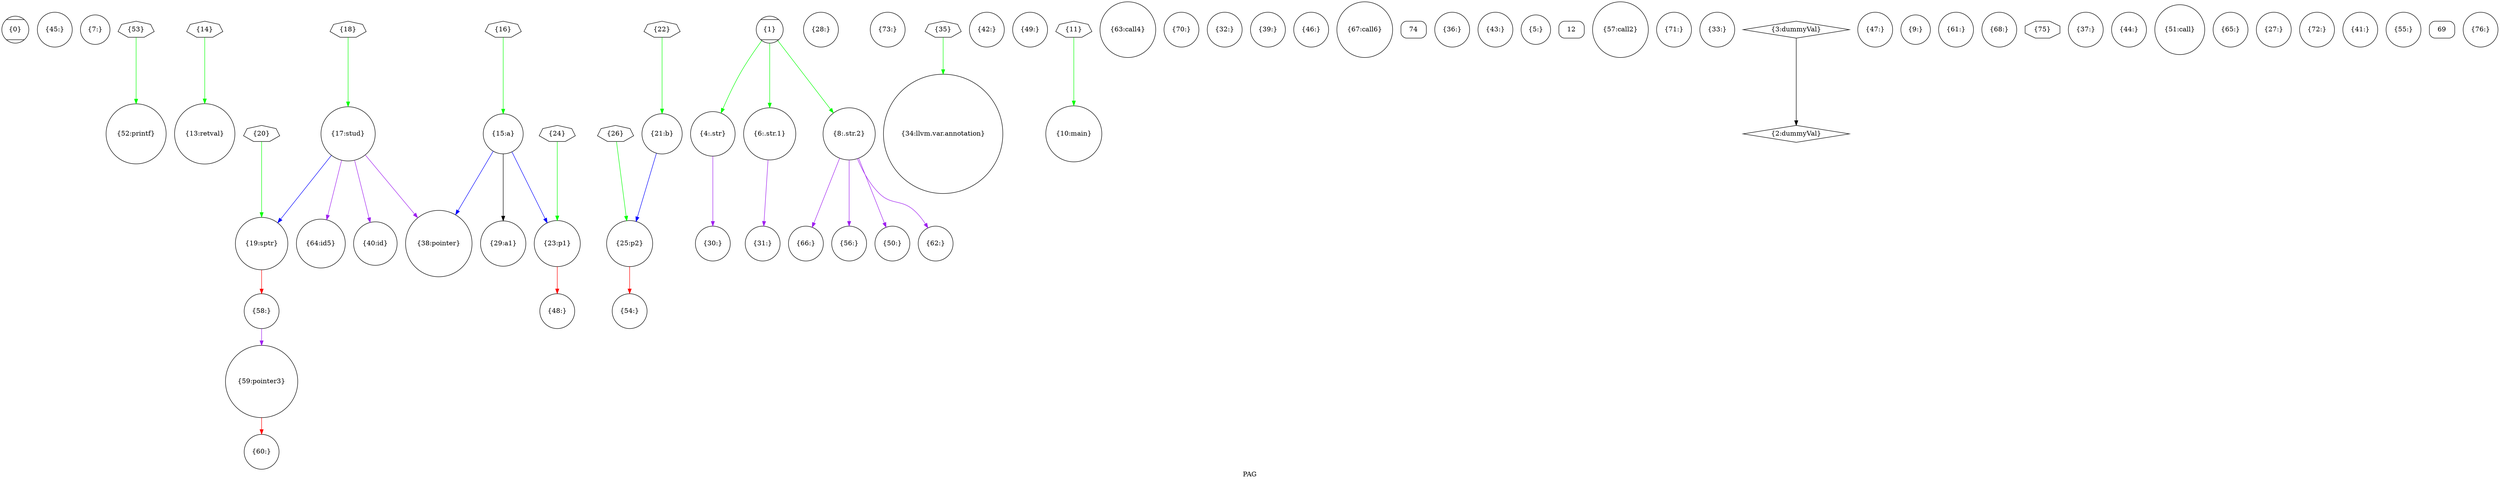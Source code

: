 digraph "PAG" {
	label="PAG";

	Node0x6fd03a0 [shape=record,shape=Mcircle,label="{0}"];
	Node0x6fe45e0 [shape=record,shape=circle,label="{45:}"];
	Node0x6fe1e20 [shape=record,shape=circle,label="{7:}"];
	Node0x6fe30d0 [shape=record,shape=circle,label="{52:printf}"];
	Node0x6fe58e0 [shape=record,shape=septagon,label="{14}"];
	Node0x6fe58e0 -> Node0x6fe2a50[color=green];
	Node0x6fe2230 [shape=record,shape=circle,label="{59:pointer3}"];
	Node0x6fe2230 -> Node0x6fe24a0[color=red];
	Node0x6fe2cc0 [shape=record,shape=circle,label="{21:b}"];
	Node0x6fe2cc0 -> Node0x6fe3410[color=blue];
	Node0x6fe1870 [shape=record,shape=circle,label="{66:}"];
	Node0x6fe31a0 [shape=record,shape=circle,label="{28:}"];
	Node0x6fe4920 [shape=record,shape=circle,label="{73:}"];
	Node0x6fe55a0 [shape=record,shape=septagon,label="{35}"];
	Node0x6fe55a0 -> Node0x6fe17a0[color=green];
	Node0x6fe4780 [shape=record,shape=circle,label="{42:}"];
	Node0x6fe1ef0 [shape=record,shape=circle,label="{4:.str}"];
	Node0x6fe1ef0 -> Node0x6fe2bf0[color=purple];
	Node0x6fe1a10 [shape=record,shape=circle,label="{49:}"];
	Node0x6fe5c20 [shape=record,shape=septagon,label="{11}"];
	Node0x6fe5c20 -> Node0x6fe49f0[color=green];
	Node0x6fe2160 [shape=record,shape=circle,label="{56:}"];
	Node0x6fe5810 [shape=record,shape=septagon,label="{18}"];
	Node0x6fe5810 -> Node0x6fe2640[color=green];
	Node0x6fe1d50 [shape=record,shape=circle,label="{63:call4}"];
	Node0x6fe3410 [shape=record,shape=circle,label="{25:p2}"];
	Node0x6fe3410 -> Node0x6fe4440[color=red];
	Node0x6fe34e0 [shape=record,shape=circle,label="{70:}"];
	Node0x6fe28b0 [shape=record,shape=circle,label="{32:}"];
	Node0x6fe4510 [shape=record,shape=circle,label="{39:}"];
	Node0x6fd0470 [shape=record,shape=Mcircle,label="{1}"];
	Node0x6fd0470 -> Node0x6fe1ef0[color=green];
	Node0x6fd0470 -> Node0x6fe3340[color=green];
	Node0x6fd0470 -> Node0x6fe38f0[color=green];
	Node0x6fe1fc0 [shape=record,shape=circle,label="{46:}"];
	Node0x6fe38f0 [shape=record,shape=circle,label="{8:.str.2}"];
	Node0x6fe38f0 -> Node0x6fe27e0[color=purple];
	Node0x6fe38f0 -> Node0x6fe2160[color=purple];
	Node0x6fe38f0 -> Node0x6fe1c80[color=purple];
	Node0x6fe38f0 -> Node0x6fe1870[color=purple];
	Node0x6fe5b50 [shape=record,shape=septagon,label="{53}"];
	Node0x6fe5b50 -> Node0x6fe30d0[color=green];
	Node0x6fe1940 [shape=record,shape=circle,label="{15:a}"];
	Node0x6fe1940 -> Node0x6fe3680[color=black];
	Node0x6fe1940 -> Node0x6fe2b20[color=blue];
	Node0x6fe1940 -> Node0x6fde480[color=blue];
	Node0x6fe24a0 [shape=record,shape=circle,label="{60:}"];
	Node0x6fe5a80 [shape=record,shape=septagon,label="{22}"];
	Node0x6fe5a80 -> Node0x6fe2cc0[color=green];
	Node0x6fde6f0 [shape=record,shape=circle,label="{67:call6}"];
	Node0x6fe3680 [shape=record,shape=circle,label="{29:a1}"];
	Node0x6fe5e90 [shape=record,shape=Mrecord,label="{74}"];
	Node0x6fe3000 [shape=record,shape=circle,label="{36:}"];
	Node0x6fe4ac0 [shape=record,shape=circle,label="{43:}"];
	Node0x6fde550 [shape=record,shape=circle,label="{5:}"];
	Node0x6fe27e0 [shape=record,shape=circle,label="{50:}"];
	Node0x6fe5f60 [shape=record,shape=Mrecord,label="{12}"];
	Node0x6fe3a90 [shape=record,shape=circle,label="{57:call2}"];
	Node0x6fe2090 [shape=record,shape=circle,label="{19:sptr}"];
	Node0x6fe2090 -> Node0x6fe2300[color=red];
	Node0x6fe3270 [shape=record,shape=circle,label="{64:id5}"];
	Node0x6fe5cf0 [shape=record,shape=septagon,label="{26}"];
	Node0x6fe5cf0 -> Node0x6fe3410[color=green];
	Node0x6fe35b0 [shape=record,shape=circle,label="{71:}"];
	Node0x6fe1bb0 [shape=record,shape=circle,label="{33:}"];
	Node0x6fe3820 [shape=record,shape=circle,label="{40:id}"];
	Node0x6fde7c0 [shape=record,shape=diamond,label="{2:dummyVal}"];
	Node0x6fe2570 [shape=record,shape=circle,label="{47:}"];
	Node0x6fe2e60 [shape=record,shape=circle,label="{9:}"];
	Node0x6fe4440 [shape=record,shape=circle,label="{54:}"];
	Node0x6fe5670 [shape=record,shape=septagon,label="{16}"];
	Node0x6fe5670 -> Node0x6fe1940[color=green];
	Node0x6fe1ae0 [shape=record,shape=circle,label="{61:}"];
	Node0x6fe2b20 [shape=record,shape=circle,label="{23:p1}"];
	Node0x6fe2b20 -> Node0x6fe2710[color=red];
	Node0x6fde620 [shape=record,shape=circle,label="{68:}"];
	Node0x6fe2bf0 [shape=record,shape=circle,label="{30:}"];
	Node0x6fe6030 [shape=record,shape=octagon,label="{75}"];
	Node0x6fe4370 [shape=record,shape=circle,label="{37:}"];
	Node0x6fe46b0 [shape=record,shape=circle,label="{44:}"];
	Node0x6fe3340 [shape=record,shape=circle,label="{6:.str.1}"];
	Node0x6fe3340 -> Node0x6fe2f30[color=purple];
	Node0x6fe2d90 [shape=record,shape=circle,label="{51:call}"];
	Node0x6fe2a50 [shape=record,shape=circle,label="{13:retval}"];
	Node0x6fe2300 [shape=record,shape=circle,label="{58:}"];
	Node0x6fe2300 -> Node0x6fe2230[color=purple];
	Node0x6fe5740 [shape=record,shape=septagon,label="{20}"];
	Node0x6fe5740 -> Node0x6fe2090[color=green];
	Node0x6fe2980 [shape=record,shape=circle,label="{65:}"];
	Node0x6fde3b0 [shape=record,shape=circle,label="{27:}"];
	Node0x6fe39c0 [shape=record,shape=circle,label="{72:}"];
	Node0x6fe17a0 [shape=record,shape=circle,label="{34:llvm.var.annotation}"];
	Node0x6fe4850 [shape=record,shape=circle,label="{41:}"];
	Node0x6fde890 [shape=record,shape=diamond,label="{3:dummyVal}"];
	Node0x6fde890 -> Node0x6fde7c0[color=black];
	Node0x6fe2710 [shape=record,shape=circle,label="{48:}"];
	Node0x6fe49f0 [shape=record,shape=circle,label="{10:main}"];
	Node0x6fe3750 [shape=record,shape=circle,label="{55:}"];
	Node0x6fe2640 [shape=record,shape=circle,label="{17:stud}"];
	Node0x6fe2640 -> Node0x6fe2090[color=blue];
	Node0x6fe2640 -> Node0x6fde480[color=purple];
	Node0x6fe2640 -> Node0x6fe3820[color=purple];
	Node0x6fe2640 -> Node0x6fe3270[color=purple];
	Node0x6fe1c80 [shape=record,shape=circle,label="{62:}"];
	Node0x6fe59b0 [shape=record,shape=septagon,label="{24}"];
	Node0x6fe59b0 -> Node0x6fe2b20[color=green];
	Node0x6fe5dc0 [shape=record,shape=Mrecord,label="{69}"];
	Node0x6fe2f30 [shape=record,shape=circle,label="{31:}"];
	Node0x6fe23d0 [shape=record,shape=circle,label="{76:}"];
	Node0x6fde480 [shape=record,shape=circle,label="{38:pointer}"];
}

